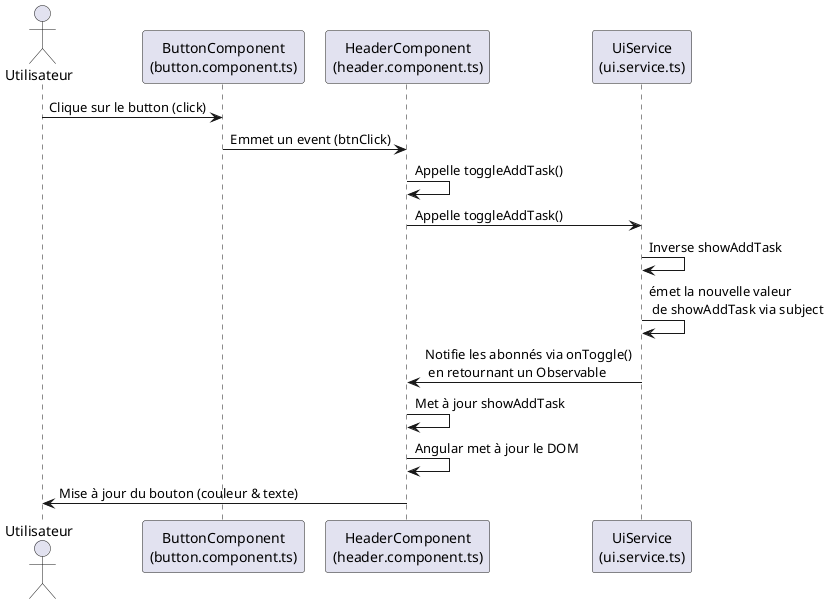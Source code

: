 @startuml
actor Utilisateur
participant "ButtonComponent\n(button.component.ts)" as ButtonComponent
participant "HeaderComponent\n(header.component.ts)" as HeaderComponent
participant "UiService\n(ui.service.ts)" as UiService

Utilisateur -> ButtonComponent: Clique sur le button (click)
ButtonComponent -> HeaderComponent: Emmet un event (btnClick)
HeaderComponent -> HeaderComponent: Appelle toggleAddTask()
HeaderComponent -> UiService: Appelle toggleAddTask()
UiService -> UiService: Inverse showAddTask
UiService -> UiService:  émet la nouvelle valeur \n de showAddTask via subject
UiService -> HeaderComponent: Notifie les abonnés via onToggle() \n en retournant un Observable
HeaderComponent -> HeaderComponent: Met à jour showAddTask
HeaderComponent -> HeaderComponent: Angular met à jour le DOM
HeaderComponent -> Utilisateur: Mise à jour du bouton (couleur & texte)
@enduml
